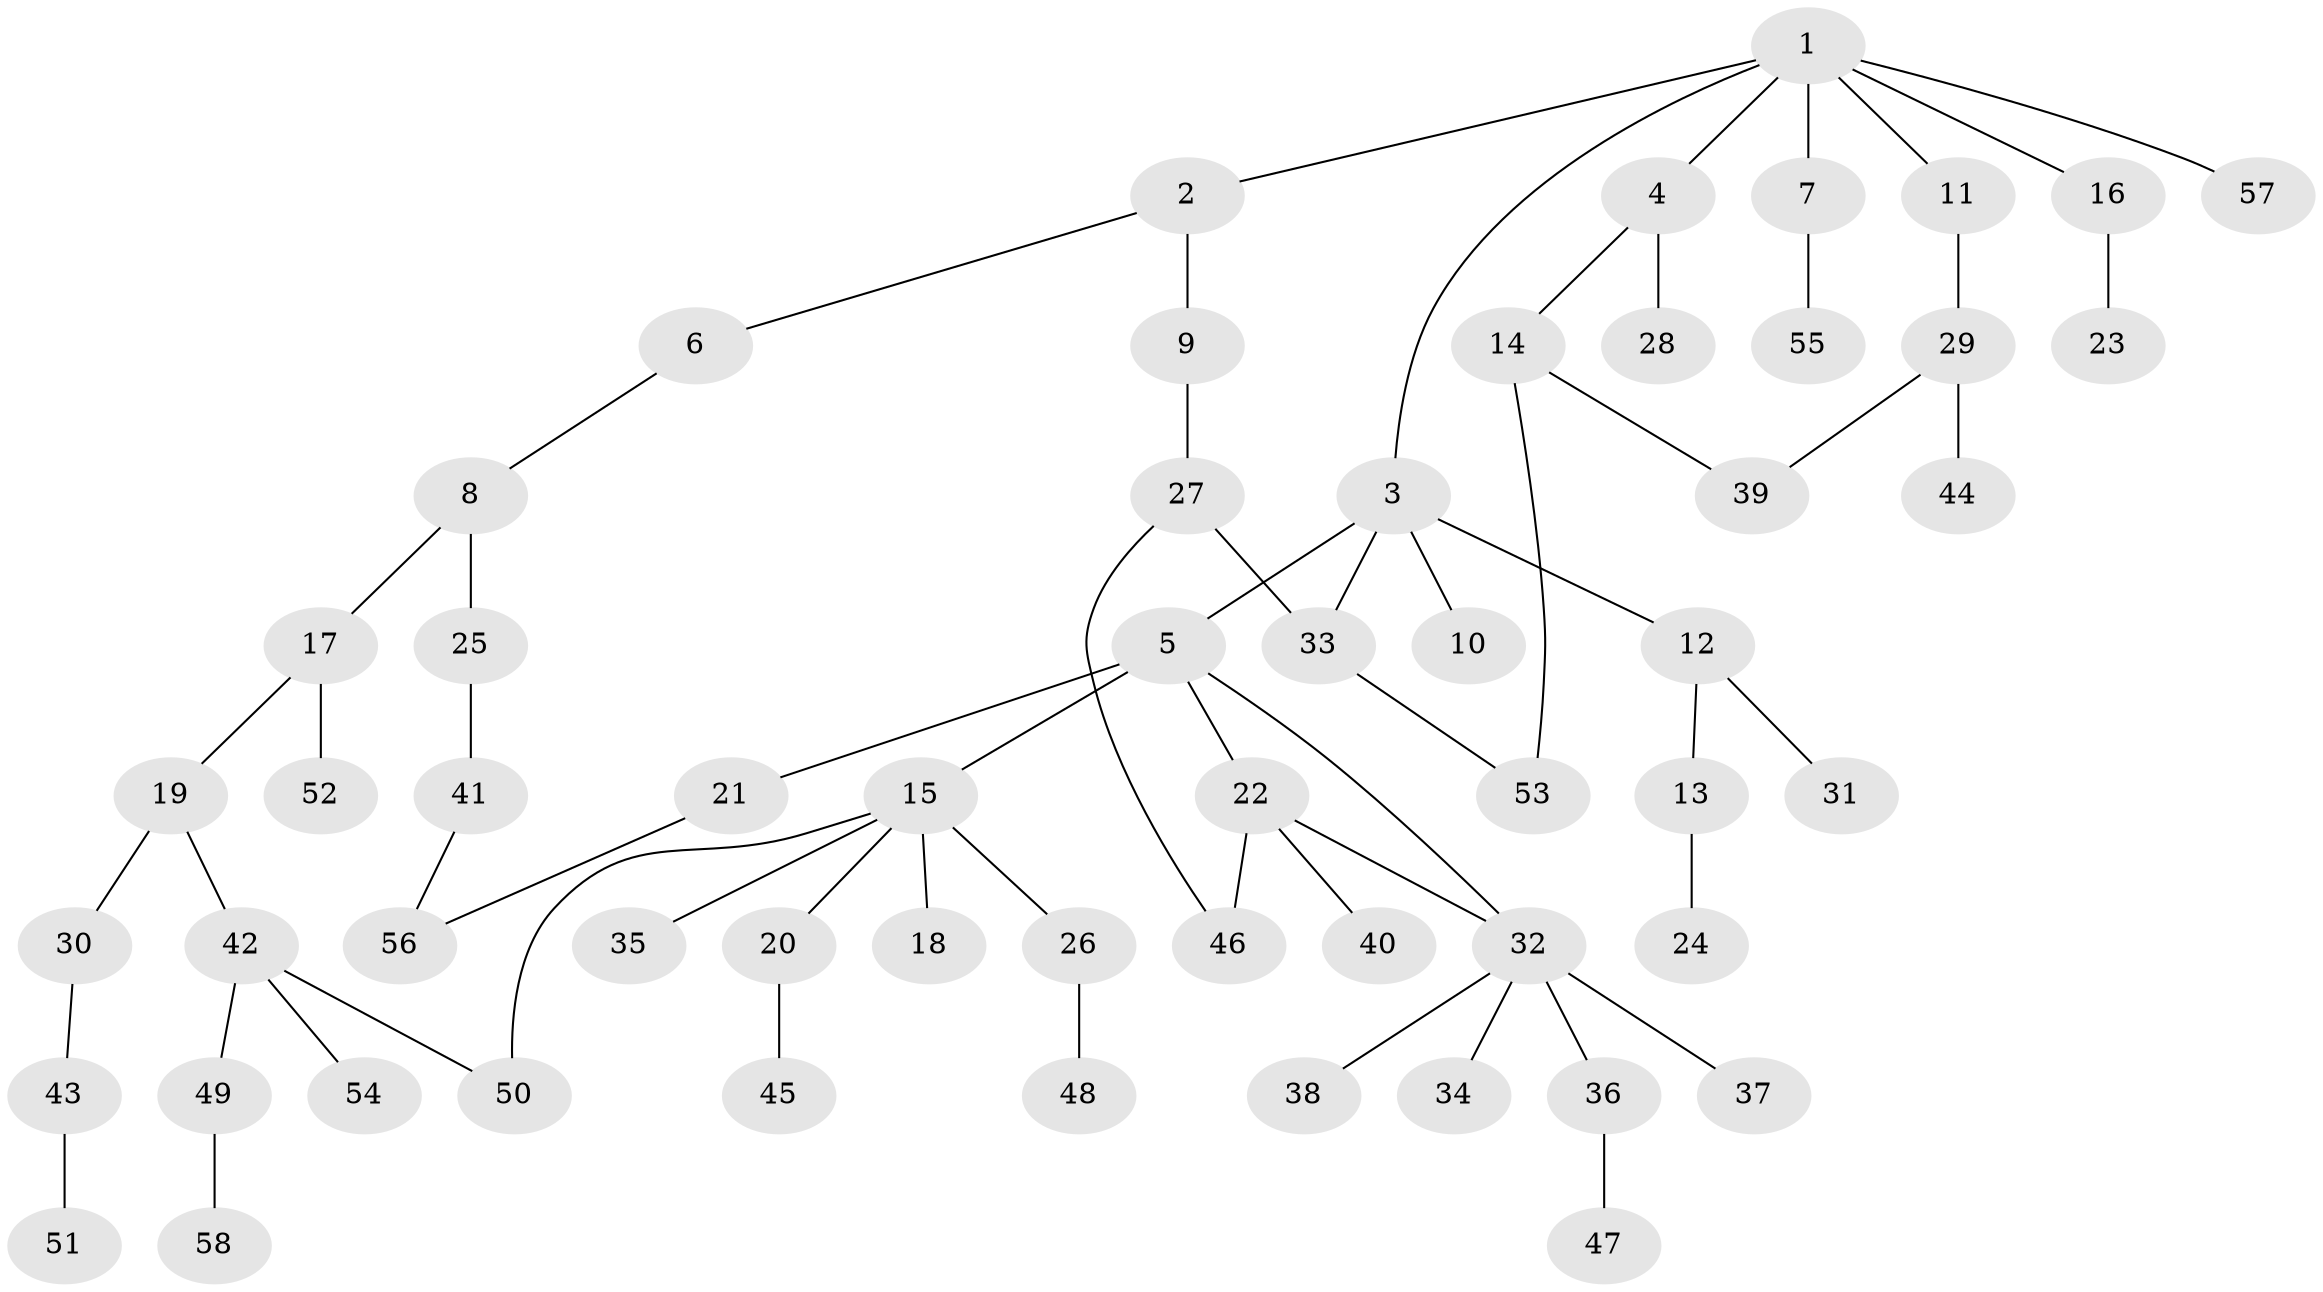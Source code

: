 // coarse degree distribution, {8: 0.02631578947368421, 3: 0.13157894736842105, 6: 0.05263157894736842, 5: 0.05263157894736842, 1: 0.5, 2: 0.15789473684210525, 4: 0.07894736842105263}
// Generated by graph-tools (version 1.1) at 2025/41/03/06/25 10:41:30]
// undirected, 58 vertices, 64 edges
graph export_dot {
graph [start="1"]
  node [color=gray90,style=filled];
  1;
  2;
  3;
  4;
  5;
  6;
  7;
  8;
  9;
  10;
  11;
  12;
  13;
  14;
  15;
  16;
  17;
  18;
  19;
  20;
  21;
  22;
  23;
  24;
  25;
  26;
  27;
  28;
  29;
  30;
  31;
  32;
  33;
  34;
  35;
  36;
  37;
  38;
  39;
  40;
  41;
  42;
  43;
  44;
  45;
  46;
  47;
  48;
  49;
  50;
  51;
  52;
  53;
  54;
  55;
  56;
  57;
  58;
  1 -- 2;
  1 -- 3;
  1 -- 4;
  1 -- 7;
  1 -- 11;
  1 -- 16;
  1 -- 57;
  2 -- 6;
  2 -- 9;
  3 -- 5;
  3 -- 10;
  3 -- 12;
  3 -- 33;
  4 -- 14;
  4 -- 28;
  5 -- 15;
  5 -- 21;
  5 -- 22;
  5 -- 32;
  6 -- 8;
  7 -- 55;
  8 -- 17;
  8 -- 25;
  9 -- 27;
  11 -- 29;
  12 -- 13;
  12 -- 31;
  13 -- 24;
  14 -- 39;
  14 -- 53;
  15 -- 18;
  15 -- 20;
  15 -- 26;
  15 -- 35;
  15 -- 50;
  16 -- 23;
  17 -- 19;
  17 -- 52;
  19 -- 30;
  19 -- 42;
  20 -- 45;
  21 -- 56;
  22 -- 40;
  22 -- 46;
  22 -- 32;
  25 -- 41;
  26 -- 48;
  27 -- 46;
  27 -- 33;
  29 -- 44;
  29 -- 39;
  30 -- 43;
  32 -- 34;
  32 -- 36;
  32 -- 37;
  32 -- 38;
  33 -- 53;
  36 -- 47;
  41 -- 56;
  42 -- 49;
  42 -- 54;
  42 -- 50;
  43 -- 51;
  49 -- 58;
}
